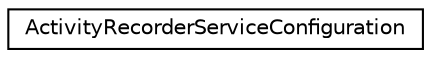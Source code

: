 digraph "Graphical Class Hierarchy"
{
 // INTERACTIVE_SVG=YES
 // LATEX_PDF_SIZE
  edge [fontname="Helvetica",fontsize="10",labelfontname="Helvetica",labelfontsize="10"];
  node [fontname="Helvetica",fontsize="10",shape=record];
  rankdir="LR";
  Node0 [label="ActivityRecorderServiceConfiguration",height=0.2,width=0.4,color="black", fillcolor="white", style="filled",URL="$class_mirage_x_r_1_1_activity_recorder_service_configuration.html",tooltip=" "];
}
